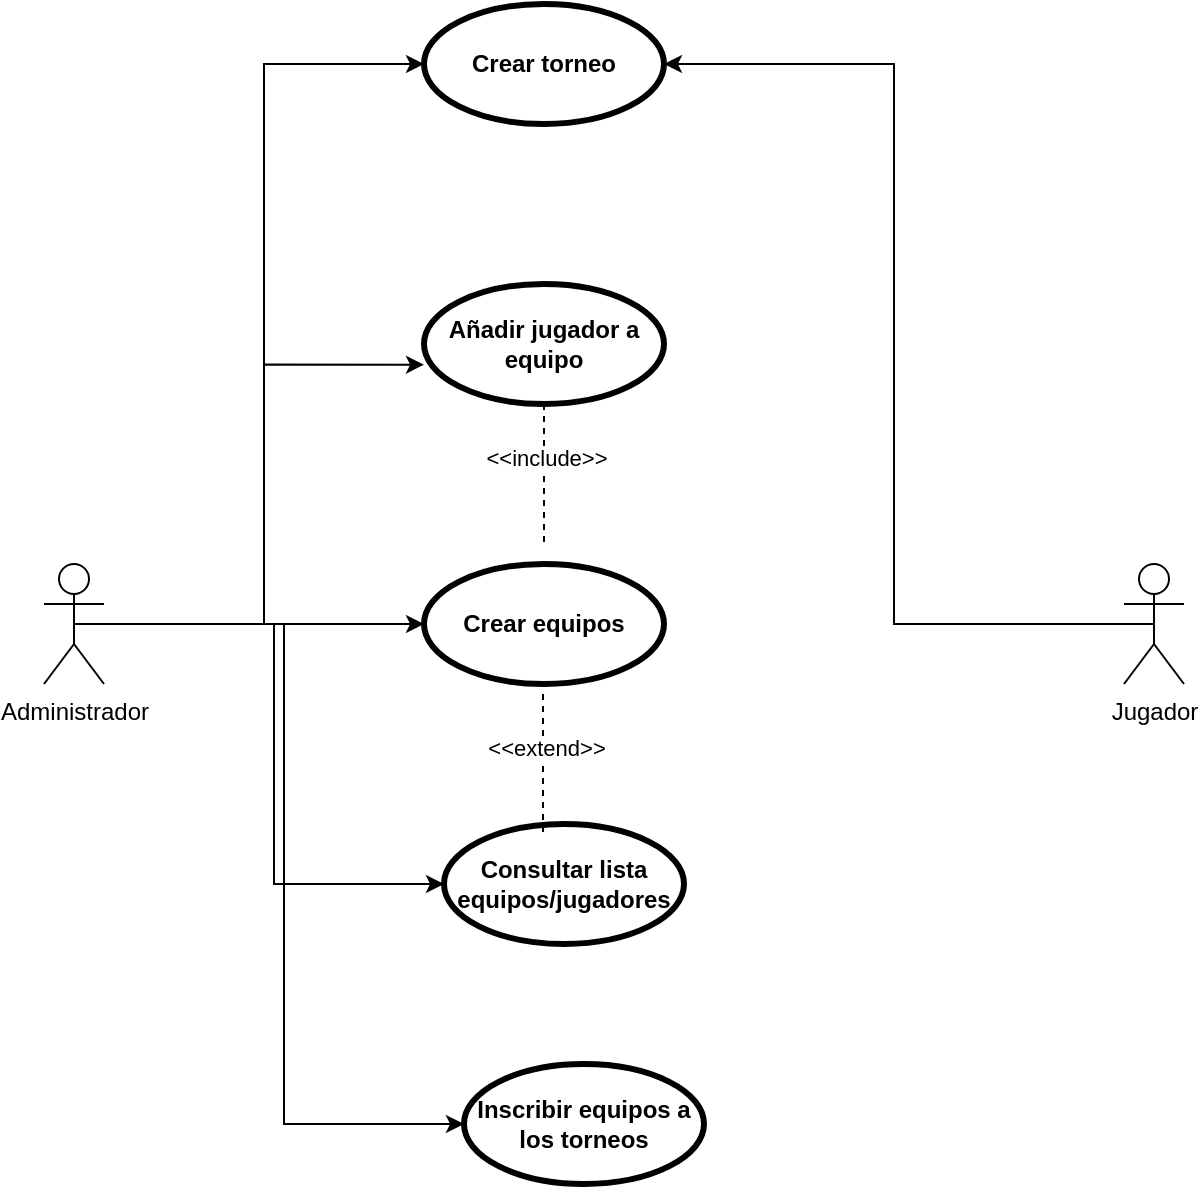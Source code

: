 <mxfile version="26.2.3">
  <diagram name="Page-1" id="erLbLtk_Gl2lsXBGeY98">
    <mxGraphModel dx="786" dy="1136" grid="1" gridSize="10" guides="1" tooltips="1" connect="1" arrows="1" fold="1" page="1" pageScale="1" pageWidth="850" pageHeight="1100" math="0" shadow="0">
      <root>
        <object label="" id="0">
          <mxCell />
        </object>
        <mxCell id="1" parent="0" />
        <mxCell id="SPswUUhGZlUgHw1STl6Y-11" style="edgeStyle=orthogonalEdgeStyle;rounded=0;orthogonalLoop=1;jettySize=auto;html=1;exitX=0.5;exitY=0.5;exitDx=0;exitDy=0;exitPerimeter=0;entryX=0;entryY=0.5;entryDx=0;entryDy=0;" edge="1" parent="1" source="SPswUUhGZlUgHw1STl6Y-1" target="SPswUUhGZlUgHw1STl6Y-3">
          <mxGeometry relative="1" as="geometry" />
        </mxCell>
        <mxCell id="SPswUUhGZlUgHw1STl6Y-13" style="edgeStyle=orthogonalEdgeStyle;rounded=0;orthogonalLoop=1;jettySize=auto;html=1;exitX=0.5;exitY=0.5;exitDx=0;exitDy=0;exitPerimeter=0;entryX=0;entryY=0.5;entryDx=0;entryDy=0;" edge="1" parent="1" source="SPswUUhGZlUgHw1STl6Y-1" target="SPswUUhGZlUgHw1STl6Y-5">
          <mxGeometry relative="1" as="geometry" />
        </mxCell>
        <mxCell id="SPswUUhGZlUgHw1STl6Y-14" style="edgeStyle=orthogonalEdgeStyle;rounded=0;orthogonalLoop=1;jettySize=auto;html=1;exitX=0.5;exitY=0.5;exitDx=0;exitDy=0;exitPerimeter=0;entryX=0;entryY=0.5;entryDx=0;entryDy=0;" edge="1" parent="1" source="SPswUUhGZlUgHw1STl6Y-1" target="SPswUUhGZlUgHw1STl6Y-6">
          <mxGeometry relative="1" as="geometry" />
        </mxCell>
        <mxCell id="SPswUUhGZlUgHw1STl6Y-15" style="edgeStyle=orthogonalEdgeStyle;rounded=0;orthogonalLoop=1;jettySize=auto;html=1;exitX=0.5;exitY=0.5;exitDx=0;exitDy=0;exitPerimeter=0;entryX=0;entryY=0.5;entryDx=0;entryDy=0;" edge="1" parent="1" source="SPswUUhGZlUgHw1STl6Y-1" target="SPswUUhGZlUgHw1STl6Y-7">
          <mxGeometry relative="1" as="geometry" />
        </mxCell>
        <mxCell id="SPswUUhGZlUgHw1STl6Y-1" value="Administrador" style="shape=umlActor;verticalLabelPosition=bottom;verticalAlign=top;html=1;outlineConnect=0;" vertex="1" parent="1">
          <mxGeometry x="80" y="450" width="30" height="60" as="geometry" />
        </mxCell>
        <mxCell id="SPswUUhGZlUgHw1STl6Y-18" style="edgeStyle=orthogonalEdgeStyle;rounded=0;orthogonalLoop=1;jettySize=auto;html=1;exitX=0.5;exitY=0.5;exitDx=0;exitDy=0;exitPerimeter=0;entryX=1;entryY=0.5;entryDx=0;entryDy=0;" edge="1" parent="1" source="SPswUUhGZlUgHw1STl6Y-2" target="SPswUUhGZlUgHw1STl6Y-5">
          <mxGeometry relative="1" as="geometry" />
        </mxCell>
        <mxCell id="SPswUUhGZlUgHw1STl6Y-2" value="Jugador" style="shape=umlActor;verticalLabelPosition=bottom;verticalAlign=top;html=1;outlineConnect=0;" vertex="1" parent="1">
          <mxGeometry x="620" y="450" width="30" height="60" as="geometry" />
        </mxCell>
        <mxCell id="SPswUUhGZlUgHw1STl6Y-3" value="Crear equipos" style="shape=ellipse;html=1;strokeWidth=3;fontStyle=1;whiteSpace=wrap;align=center;perimeter=ellipsePerimeter;" vertex="1" parent="1">
          <mxGeometry x="270" y="450" width="120" height="60" as="geometry" />
        </mxCell>
        <mxCell id="SPswUUhGZlUgHw1STl6Y-4" value="Añadir jugador a equipo" style="shape=ellipse;html=1;strokeWidth=3;fontStyle=1;whiteSpace=wrap;align=center;perimeter=ellipsePerimeter;" vertex="1" parent="1">
          <mxGeometry x="270" y="310" width="120" height="60" as="geometry" />
        </mxCell>
        <mxCell id="SPswUUhGZlUgHw1STl6Y-5" value="Crear torneo" style="shape=ellipse;html=1;strokeWidth=3;fontStyle=1;whiteSpace=wrap;align=center;perimeter=ellipsePerimeter;" vertex="1" parent="1">
          <mxGeometry x="270" y="170" width="120" height="60" as="geometry" />
        </mxCell>
        <mxCell id="SPswUUhGZlUgHw1STl6Y-6" value="Consultar lista equipos/jugadores" style="shape=ellipse;html=1;strokeWidth=3;fontStyle=1;whiteSpace=wrap;align=center;perimeter=ellipsePerimeter;" vertex="1" parent="1">
          <mxGeometry x="280" y="580" width="120" height="60" as="geometry" />
        </mxCell>
        <mxCell id="SPswUUhGZlUgHw1STl6Y-7" value="Inscribir equipos a los torneos" style="shape=ellipse;html=1;strokeWidth=3;fontStyle=1;whiteSpace=wrap;align=center;perimeter=ellipsePerimeter;" vertex="1" parent="1">
          <mxGeometry x="290" y="700" width="120" height="60" as="geometry" />
        </mxCell>
        <mxCell id="SPswUUhGZlUgHw1STl6Y-12" style="edgeStyle=orthogonalEdgeStyle;rounded=0;orthogonalLoop=1;jettySize=auto;html=1;exitX=0.5;exitY=0.5;exitDx=0;exitDy=0;exitPerimeter=0;entryX=0;entryY=0.672;entryDx=0;entryDy=0;entryPerimeter=0;" edge="1" parent="1" source="SPswUUhGZlUgHw1STl6Y-1" target="SPswUUhGZlUgHw1STl6Y-4">
          <mxGeometry relative="1" as="geometry" />
        </mxCell>
        <mxCell id="SPswUUhGZlUgHw1STl6Y-20" value="" style="endArrow=none;dashed=1;html=1;rounded=0;exitX=0.5;exitY=1;exitDx=0;exitDy=0;" edge="1" parent="1" source="SPswUUhGZlUgHw1STl6Y-4">
          <mxGeometry width="50" height="50" relative="1" as="geometry">
            <mxPoint x="310" y="490" as="sourcePoint" />
            <mxPoint x="330" y="440" as="targetPoint" />
          </mxGeometry>
        </mxCell>
        <mxCell id="SPswUUhGZlUgHw1STl6Y-21" value="&amp;lt;&amp;lt;include&amp;gt;&amp;gt;" style="edgeLabel;html=1;align=center;verticalAlign=middle;resizable=0;points=[];" vertex="1" connectable="0" parent="SPswUUhGZlUgHw1STl6Y-20">
          <mxGeometry x="-0.248" y="1" relative="1" as="geometry">
            <mxPoint as="offset" />
          </mxGeometry>
        </mxCell>
        <mxCell id="SPswUUhGZlUgHw1STl6Y-22" value="" style="endArrow=none;dashed=1;html=1;rounded=0;exitX=0.5;exitY=1;exitDx=0;exitDy=0;" edge="1" parent="1">
          <mxGeometry width="50" height="50" relative="1" as="geometry">
            <mxPoint x="329.5" y="515" as="sourcePoint" />
            <mxPoint x="329.5" y="585" as="targetPoint" />
          </mxGeometry>
        </mxCell>
        <mxCell id="SPswUUhGZlUgHw1STl6Y-23" value="&amp;lt;&amp;lt;extend&amp;gt;&amp;gt;" style="edgeLabel;html=1;align=center;verticalAlign=middle;resizable=0;points=[];" vertex="1" connectable="0" parent="SPswUUhGZlUgHw1STl6Y-22">
          <mxGeometry x="-0.248" y="1" relative="1" as="geometry">
            <mxPoint as="offset" />
          </mxGeometry>
        </mxCell>
      </root>
    </mxGraphModel>
  </diagram>
</mxfile>
